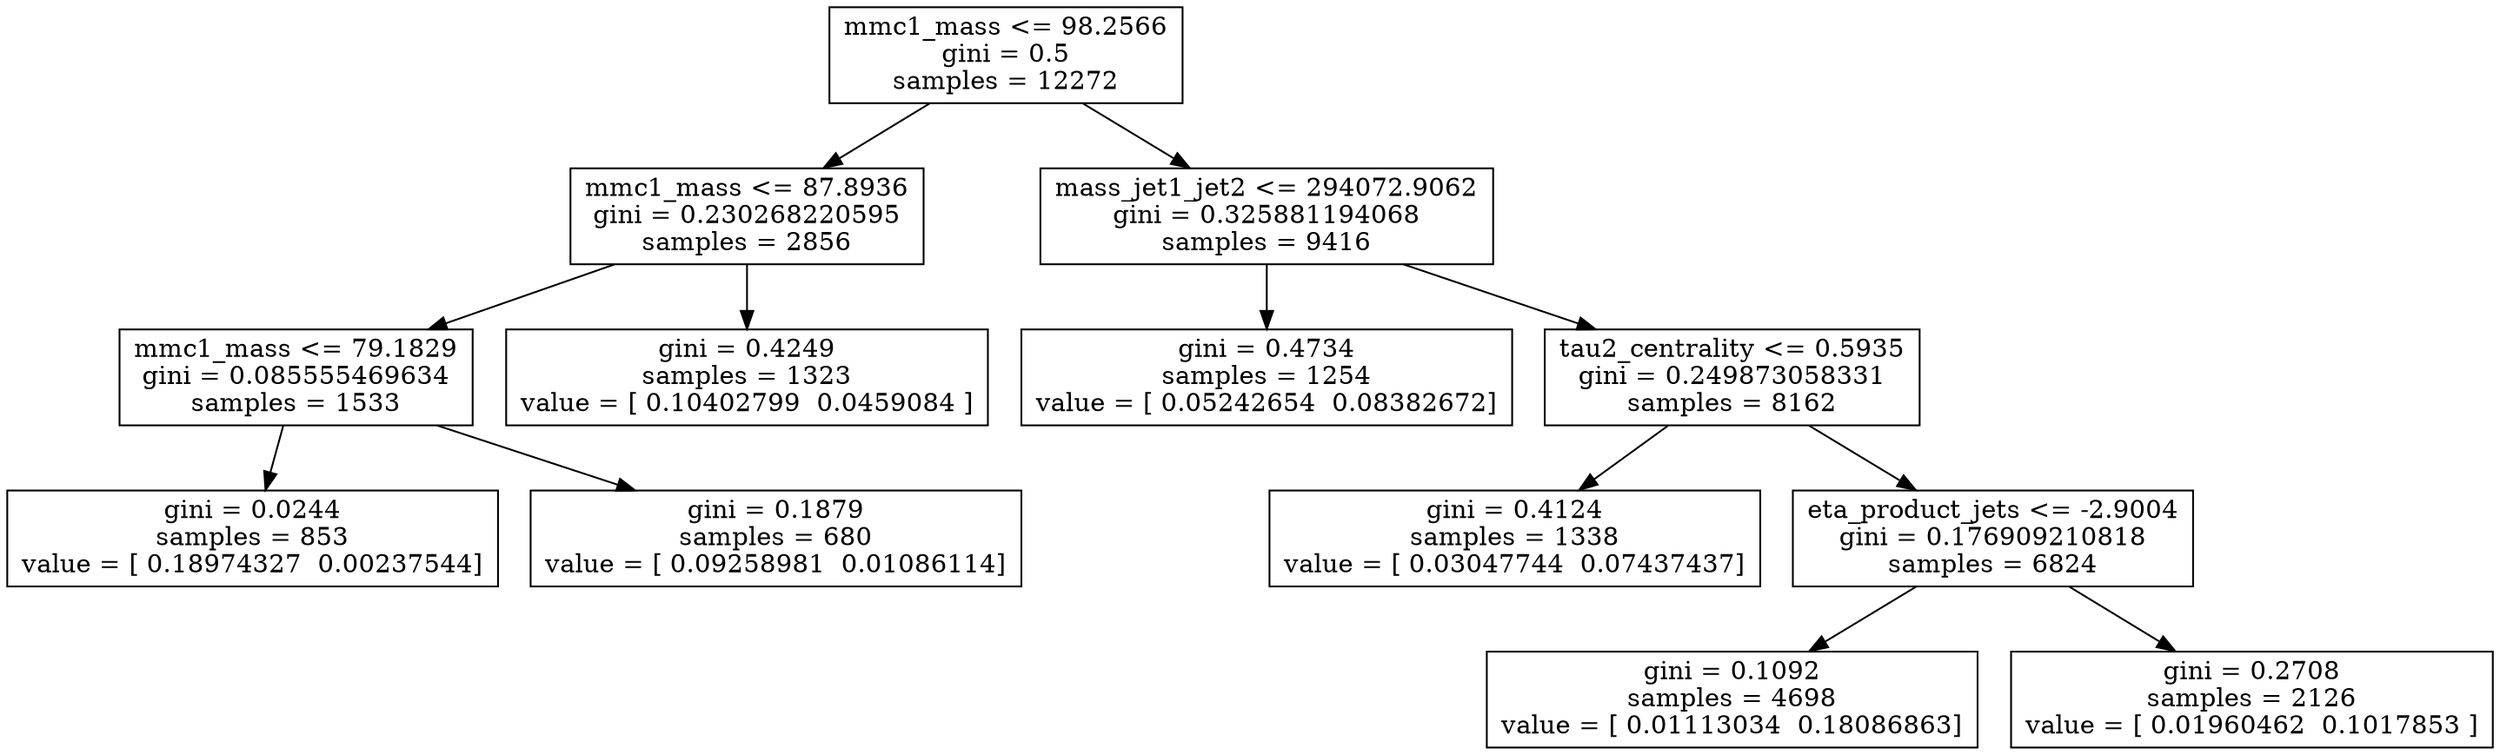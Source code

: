 digraph Tree {
0 [label="mmc1_mass <= 98.2566\ngini = 0.5\nsamples = 12272", shape="box"] ;
1 [label="mmc1_mass <= 87.8936\ngini = 0.230268220595\nsamples = 2856", shape="box"] ;
0 -> 1 ;
2 [label="mmc1_mass <= 79.1829\ngini = 0.085555469634\nsamples = 1533", shape="box"] ;
1 -> 2 ;
3 [label="gini = 0.0244\nsamples = 853\nvalue = [ 0.18974327  0.00237544]", shape="box"] ;
2 -> 3 ;
4 [label="gini = 0.1879\nsamples = 680\nvalue = [ 0.09258981  0.01086114]", shape="box"] ;
2 -> 4 ;
5 [label="gini = 0.4249\nsamples = 1323\nvalue = [ 0.10402799  0.0459084 ]", shape="box"] ;
1 -> 5 ;
6 [label="mass_jet1_jet2 <= 294072.9062\ngini = 0.325881194068\nsamples = 9416", shape="box"] ;
0 -> 6 ;
7 [label="gini = 0.4734\nsamples = 1254\nvalue = [ 0.05242654  0.08382672]", shape="box"] ;
6 -> 7 ;
8 [label="tau2_centrality <= 0.5935\ngini = 0.249873058331\nsamples = 8162", shape="box"] ;
6 -> 8 ;
9 [label="gini = 0.4124\nsamples = 1338\nvalue = [ 0.03047744  0.07437437]", shape="box"] ;
8 -> 9 ;
10 [label="eta_product_jets <= -2.9004\ngini = 0.176909210818\nsamples = 6824", shape="box"] ;
8 -> 10 ;
11 [label="gini = 0.1092\nsamples = 4698\nvalue = [ 0.01113034  0.18086863]", shape="box"] ;
10 -> 11 ;
12 [label="gini = 0.2708\nsamples = 2126\nvalue = [ 0.01960462  0.1017853 ]", shape="box"] ;
10 -> 12 ;
}